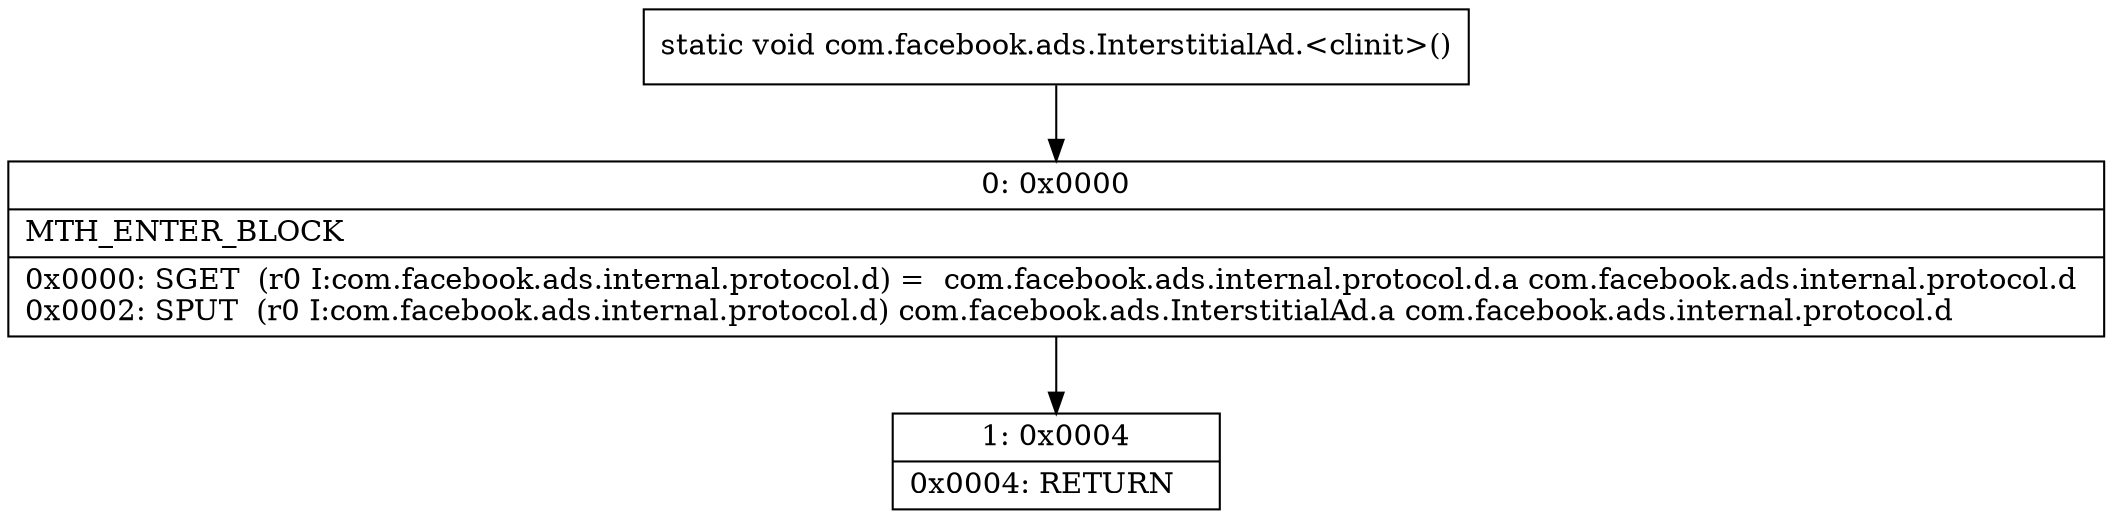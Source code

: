 digraph "CFG forcom.facebook.ads.InterstitialAd.\<clinit\>()V" {
Node_0 [shape=record,label="{0\:\ 0x0000|MTH_ENTER_BLOCK\l|0x0000: SGET  (r0 I:com.facebook.ads.internal.protocol.d) =  com.facebook.ads.internal.protocol.d.a com.facebook.ads.internal.protocol.d \l0x0002: SPUT  (r0 I:com.facebook.ads.internal.protocol.d) com.facebook.ads.InterstitialAd.a com.facebook.ads.internal.protocol.d \l}"];
Node_1 [shape=record,label="{1\:\ 0x0004|0x0004: RETURN   \l}"];
MethodNode[shape=record,label="{static void com.facebook.ads.InterstitialAd.\<clinit\>() }"];
MethodNode -> Node_0;
Node_0 -> Node_1;
}

